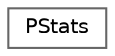 digraph "Graphical Class Hierarchy"
{
 // INTERACTIVE_SVG=YES
 // LATEX_PDF_SIZE
  bgcolor="transparent";
  edge [fontname=Helvetica,fontsize=10,labelfontname=Helvetica,labelfontsize=10];
  node [fontname=Helvetica,fontsize=10,shape=box,height=0.2,width=0.4];
  rankdir="LR";
  Node0 [id="Node000000",label="PStats",height=0.2,width=0.4,color="grey40", fillcolor="white", style="filled",URL="$class_p_stats.html",tooltip="Player statistics manager Tracks game results and calculates statistics."];
}
